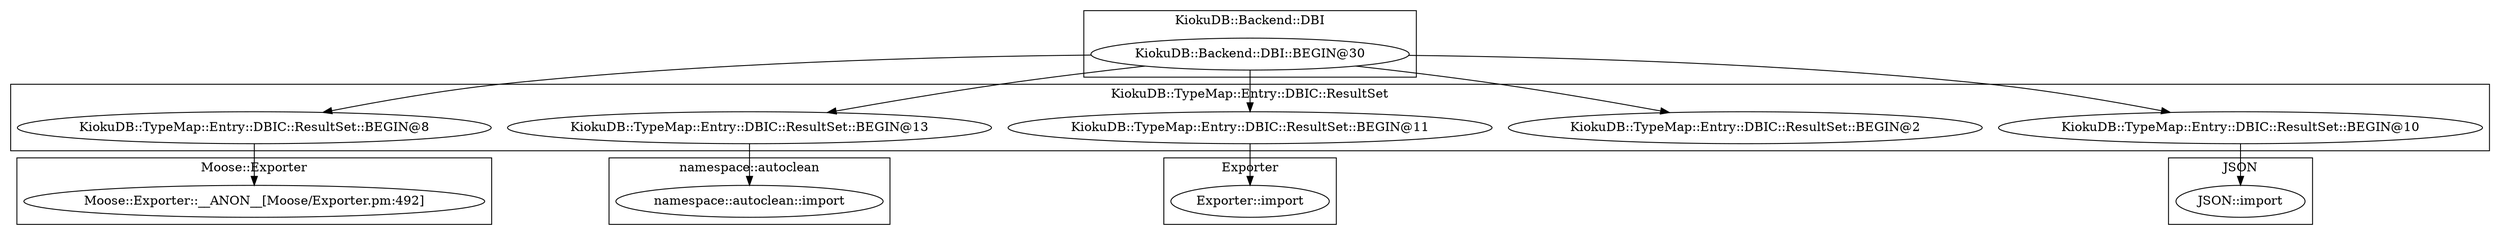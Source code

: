 digraph {
graph [overlap=false]
subgraph cluster_KiokuDB_Backend_DBI {
	label="KiokuDB::Backend::DBI";
	"KiokuDB::Backend::DBI::BEGIN@30";
}
subgraph cluster_JSON {
	label="JSON";
	"JSON::import";
}
subgraph cluster_Exporter {
	label="Exporter";
	"Exporter::import";
}
subgraph cluster_KiokuDB_TypeMap_Entry_DBIC_ResultSet {
	label="KiokuDB::TypeMap::Entry::DBIC::ResultSet";
	"KiokuDB::TypeMap::Entry::DBIC::ResultSet::BEGIN@8";
	"KiokuDB::TypeMap::Entry::DBIC::ResultSet::BEGIN@2";
	"KiokuDB::TypeMap::Entry::DBIC::ResultSet::BEGIN@13";
	"KiokuDB::TypeMap::Entry::DBIC::ResultSet::BEGIN@11";
	"KiokuDB::TypeMap::Entry::DBIC::ResultSet::BEGIN@10";
}
subgraph cluster_Moose_Exporter {
	label="Moose::Exporter";
	"Moose::Exporter::__ANON__[Moose/Exporter.pm:492]";
}
subgraph cluster_namespace_autoclean {
	label="namespace::autoclean";
	"namespace::autoclean::import";
}
"KiokuDB::Backend::DBI::BEGIN@30" -> "KiokuDB::TypeMap::Entry::DBIC::ResultSet::BEGIN@11";
"KiokuDB::Backend::DBI::BEGIN@30" -> "KiokuDB::TypeMap::Entry::DBIC::ResultSet::BEGIN@13";
"KiokuDB::TypeMap::Entry::DBIC::ResultSet::BEGIN@10" -> "JSON::import";
"KiokuDB::Backend::DBI::BEGIN@30" -> "KiokuDB::TypeMap::Entry::DBIC::ResultSet::BEGIN@10";
"KiokuDB::TypeMap::Entry::DBIC::ResultSet::BEGIN@8" -> "Moose::Exporter::__ANON__[Moose/Exporter.pm:492]";
"KiokuDB::Backend::DBI::BEGIN@30" -> "KiokuDB::TypeMap::Entry::DBIC::ResultSet::BEGIN@8";
"KiokuDB::TypeMap::Entry::DBIC::ResultSet::BEGIN@11" -> "Exporter::import";
"KiokuDB::Backend::DBI::BEGIN@30" -> "KiokuDB::TypeMap::Entry::DBIC::ResultSet::BEGIN@2";
"KiokuDB::TypeMap::Entry::DBIC::ResultSet::BEGIN@13" -> "namespace::autoclean::import";
}
